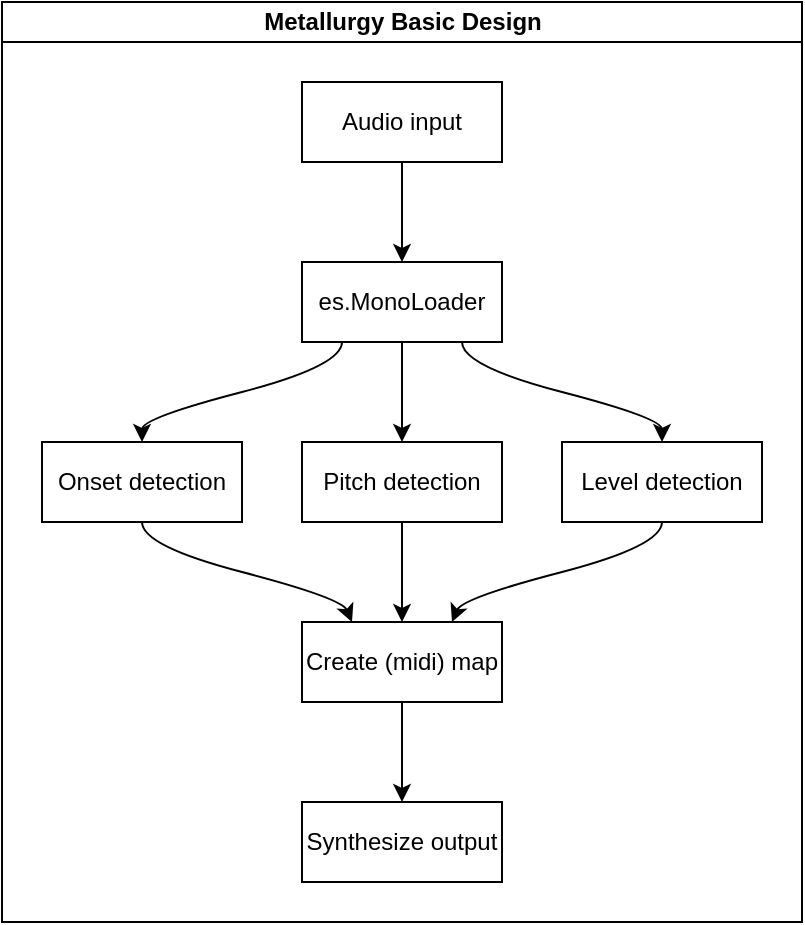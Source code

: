 <mxfile version="13.2.4" type="device"><diagram id="tBiWK-tWztp6OMZ47GeA" name="Page-1"><mxGraphModel dx="1106" dy="900" grid="1" gridSize="10" guides="1" tooltips="1" connect="1" arrows="1" fold="1" page="1" pageScale="1" pageWidth="850" pageHeight="1100" math="0" shadow="0"><root><mxCell id="0"/><mxCell id="1" parent="0"/><mxCell id="bYdXz_S76Rg1T5syIQ-I-1" value="Metallurgy Basic Design" style="swimlane;html=1;startSize=20;horizontal=1;childLayout=flowLayout;flowOrientation=north;resizable=0;interRankCellSpacing=50;containerType=tree;" vertex="1" parent="1"><mxGeometry x="220" y="40" width="400" height="460" as="geometry"/></mxCell><mxCell id="bYdXz_S76Rg1T5syIQ-I-2" value="Audio input" style="whiteSpace=wrap;html=1;" vertex="1" parent="bYdXz_S76Rg1T5syIQ-I-1"><mxGeometry x="150" y="40" width="100" height="40" as="geometry"/></mxCell><mxCell id="bYdXz_S76Rg1T5syIQ-I-3" value="" style="edgeStyle=orthogonalEdgeStyle;curved=1;orthogonalLoop=1;jettySize=auto;html=1;noEdgeStyle=1;orthogonal=1;" edge="1" parent="bYdXz_S76Rg1T5syIQ-I-1" source="bYdXz_S76Rg1T5syIQ-I-2" target="bYdXz_S76Rg1T5syIQ-I-4"><mxGeometry relative="1" as="geometry"><Array as="points"><mxPoint x="200" y="92"/><mxPoint x="200" y="118"/></Array></mxGeometry></mxCell><mxCell id="bYdXz_S76Rg1T5syIQ-I-4" value="es.MonoLoader" style="whiteSpace=wrap;html=1;" vertex="1" parent="bYdXz_S76Rg1T5syIQ-I-1"><mxGeometry x="150" y="130" width="100" height="40" as="geometry"/></mxCell><mxCell id="bYdXz_S76Rg1T5syIQ-I-5" value="" style="edgeStyle=orthogonalEdgeStyle;curved=1;orthogonalLoop=1;jettySize=auto;html=1;noEdgeStyle=1;orthogonal=1;" edge="1" parent="bYdXz_S76Rg1T5syIQ-I-1" source="bYdXz_S76Rg1T5syIQ-I-4" target="bYdXz_S76Rg1T5syIQ-I-7"><mxGeometry relative="1" as="geometry"><mxPoint x="750" y="1000" as="sourcePoint"/><Array as="points"><mxPoint x="170" y="182"/><mxPoint x="70" y="208"/></Array></mxGeometry></mxCell><mxCell id="bYdXz_S76Rg1T5syIQ-I-6" style="edgeStyle=orthogonalEdgeStyle;curved=1;orthogonalLoop=1;jettySize=auto;html=1;exitX=0.5;exitY=1;exitDx=0;exitDy=0;entryX=0.25;entryY=0;entryDx=0;entryDy=0;noEdgeStyle=1;orthogonal=1;" edge="1" parent="bYdXz_S76Rg1T5syIQ-I-1" source="bYdXz_S76Rg1T5syIQ-I-7" target="bYdXz_S76Rg1T5syIQ-I-11"><mxGeometry relative="1" as="geometry"><Array as="points"><mxPoint x="70" y="272"/><mxPoint x="170" y="298"/></Array></mxGeometry></mxCell><mxCell id="bYdXz_S76Rg1T5syIQ-I-7" value="Onset detection" style="whiteSpace=wrap;html=1;" vertex="1" parent="bYdXz_S76Rg1T5syIQ-I-1"><mxGeometry x="20" y="220" width="100" height="40" as="geometry"/></mxCell><mxCell id="bYdXz_S76Rg1T5syIQ-I-8" value="" style="edgeStyle=orthogonalEdgeStyle;curved=1;orthogonalLoop=1;jettySize=auto;html=1;noEdgeStyle=1;orthogonal=1;" edge="1" parent="bYdXz_S76Rg1T5syIQ-I-1" source="bYdXz_S76Rg1T5syIQ-I-4" target="bYdXz_S76Rg1T5syIQ-I-9"><mxGeometry relative="1" as="geometry"><mxPoint x="730" y="960" as="sourcePoint"/><Array as="points"><mxPoint x="200" y="184"/><mxPoint x="200" y="208"/></Array></mxGeometry></mxCell><mxCell id="bYdXz_S76Rg1T5syIQ-I-9" value="Pitch detection" style="whiteSpace=wrap;html=1;" vertex="1" parent="bYdXz_S76Rg1T5syIQ-I-1"><mxGeometry x="150" y="220" width="100" height="40" as="geometry"/></mxCell><mxCell id="bYdXz_S76Rg1T5syIQ-I-10" value="" style="edgeStyle=orthogonalEdgeStyle;curved=1;orthogonalLoop=1;jettySize=auto;html=1;noEdgeStyle=1;orthogonal=1;" edge="1" parent="bYdXz_S76Rg1T5syIQ-I-1" source="bYdXz_S76Rg1T5syIQ-I-9" target="bYdXz_S76Rg1T5syIQ-I-11"><mxGeometry relative="1" as="geometry"><mxPoint x="797.5" y="1010" as="sourcePoint"/><Array as="points"><mxPoint x="200" y="272"/><mxPoint x="200" y="296"/></Array></mxGeometry></mxCell><mxCell id="bYdXz_S76Rg1T5syIQ-I-11" value="Create (midi) map" style="whiteSpace=wrap;html=1;" vertex="1" parent="bYdXz_S76Rg1T5syIQ-I-1"><mxGeometry x="150" y="310" width="100" height="40" as="geometry"/></mxCell><mxCell id="bYdXz_S76Rg1T5syIQ-I-12" value="" style="edgeStyle=orthogonalEdgeStyle;curved=1;orthogonalLoop=1;jettySize=auto;html=1;noEdgeStyle=1;orthogonal=1;" edge="1" parent="bYdXz_S76Rg1T5syIQ-I-1" source="bYdXz_S76Rg1T5syIQ-I-11" target="bYdXz_S76Rg1T5syIQ-I-13"><mxGeometry relative="1" as="geometry"><mxPoint x="800" y="1020" as="sourcePoint"/><Array as="points"><mxPoint x="200" y="362"/><mxPoint x="200" y="388"/></Array></mxGeometry></mxCell><mxCell id="bYdXz_S76Rg1T5syIQ-I-13" value="Synthesize output" style="whiteSpace=wrap;html=1;" vertex="1" parent="bYdXz_S76Rg1T5syIQ-I-1"><mxGeometry x="150" y="400" width="100" height="40" as="geometry"/></mxCell><mxCell id="bYdXz_S76Rg1T5syIQ-I-14" value="" style="edgeStyle=orthogonalEdgeStyle;curved=1;orthogonalLoop=1;jettySize=auto;html=1;noEdgeStyle=1;orthogonal=1;" edge="1" parent="bYdXz_S76Rg1T5syIQ-I-1" source="bYdXz_S76Rg1T5syIQ-I-4" target="bYdXz_S76Rg1T5syIQ-I-16"><mxGeometry relative="1" as="geometry"><mxPoint x="737.5" y="890" as="sourcePoint"/><Array as="points"><mxPoint x="230" y="182"/><mxPoint x="330" y="208"/></Array></mxGeometry></mxCell><mxCell id="bYdXz_S76Rg1T5syIQ-I-15" style="edgeStyle=orthogonalEdgeStyle;curved=1;orthogonalLoop=1;jettySize=auto;html=1;exitX=0.5;exitY=1;exitDx=0;exitDy=0;entryX=0.75;entryY=0;entryDx=0;entryDy=0;noEdgeStyle=1;orthogonal=1;" edge="1" parent="bYdXz_S76Rg1T5syIQ-I-1" source="bYdXz_S76Rg1T5syIQ-I-16" target="bYdXz_S76Rg1T5syIQ-I-11"><mxGeometry relative="1" as="geometry"><Array as="points"><mxPoint x="330" y="272"/><mxPoint x="230" y="298"/></Array></mxGeometry></mxCell><mxCell id="bYdXz_S76Rg1T5syIQ-I-16" value="Level detection" style="whiteSpace=wrap;html=1;" vertex="1" parent="bYdXz_S76Rg1T5syIQ-I-1"><mxGeometry x="280" y="220" width="100" height="40" as="geometry"/></mxCell></root></mxGraphModel></diagram></mxfile>
